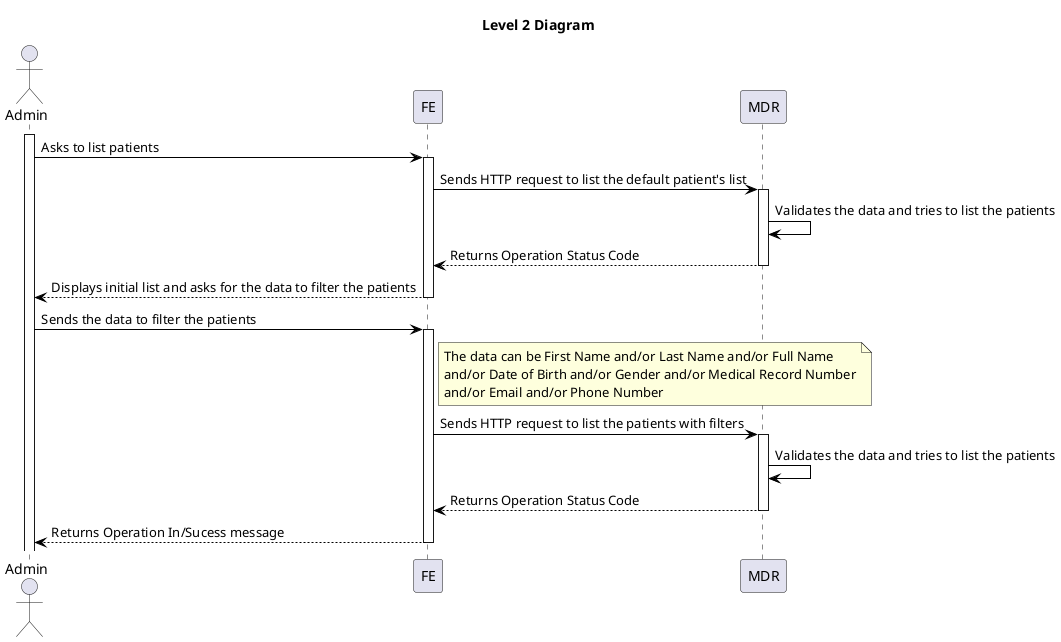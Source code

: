 @startuml level_2

title Level 2 Diagram

hide empty members
'skinparam Linetype ortho

skinparam class {
    BackgroundColor<<valueObject>> #D6EAF8
    BackgroundColor<<root>> #FDEBD0
    BackgroundColor<<service>> #D1F2EB
    BackgroundColor #FEF9E7
    ArrowColor Black
}

skinparam package {
    BackgroundColor #EBF5FB
}

actor Admin as A
participant "FE" as FE
participant "MDR" as MDR

activate A
A -> FE: Asks to list patients
activate FE
FE -> MDR: Sends HTTP request to list the default patient's list
activate MDR
MDR -> MDR: Validates the data and tries to list the patients
MDR --> FE: Returns Operation Status Code
deactivate MDR
FE --> A: Displays initial list and asks for the data to filter the patients
deactivate FE
A -> FE: Sends the data to filter the patients
note right of FE: The data can be First Name and/or Last Name and/or Full Name\nand/or Date of Birth and/or Gender and/or Medical Record Number\nand/or Email and/or Phone Number
activate FE
FE -> MDR: Sends HTTP request to list the patients with filters
activate MDR
MDR -> MDR: Validates the data and tries to list the patients
MDR --> FE: Returns Operation Status Code
deactivate MDR
FE --> A: Returns Operation In/Sucess message
deactivate FE

@enduml

@enduml